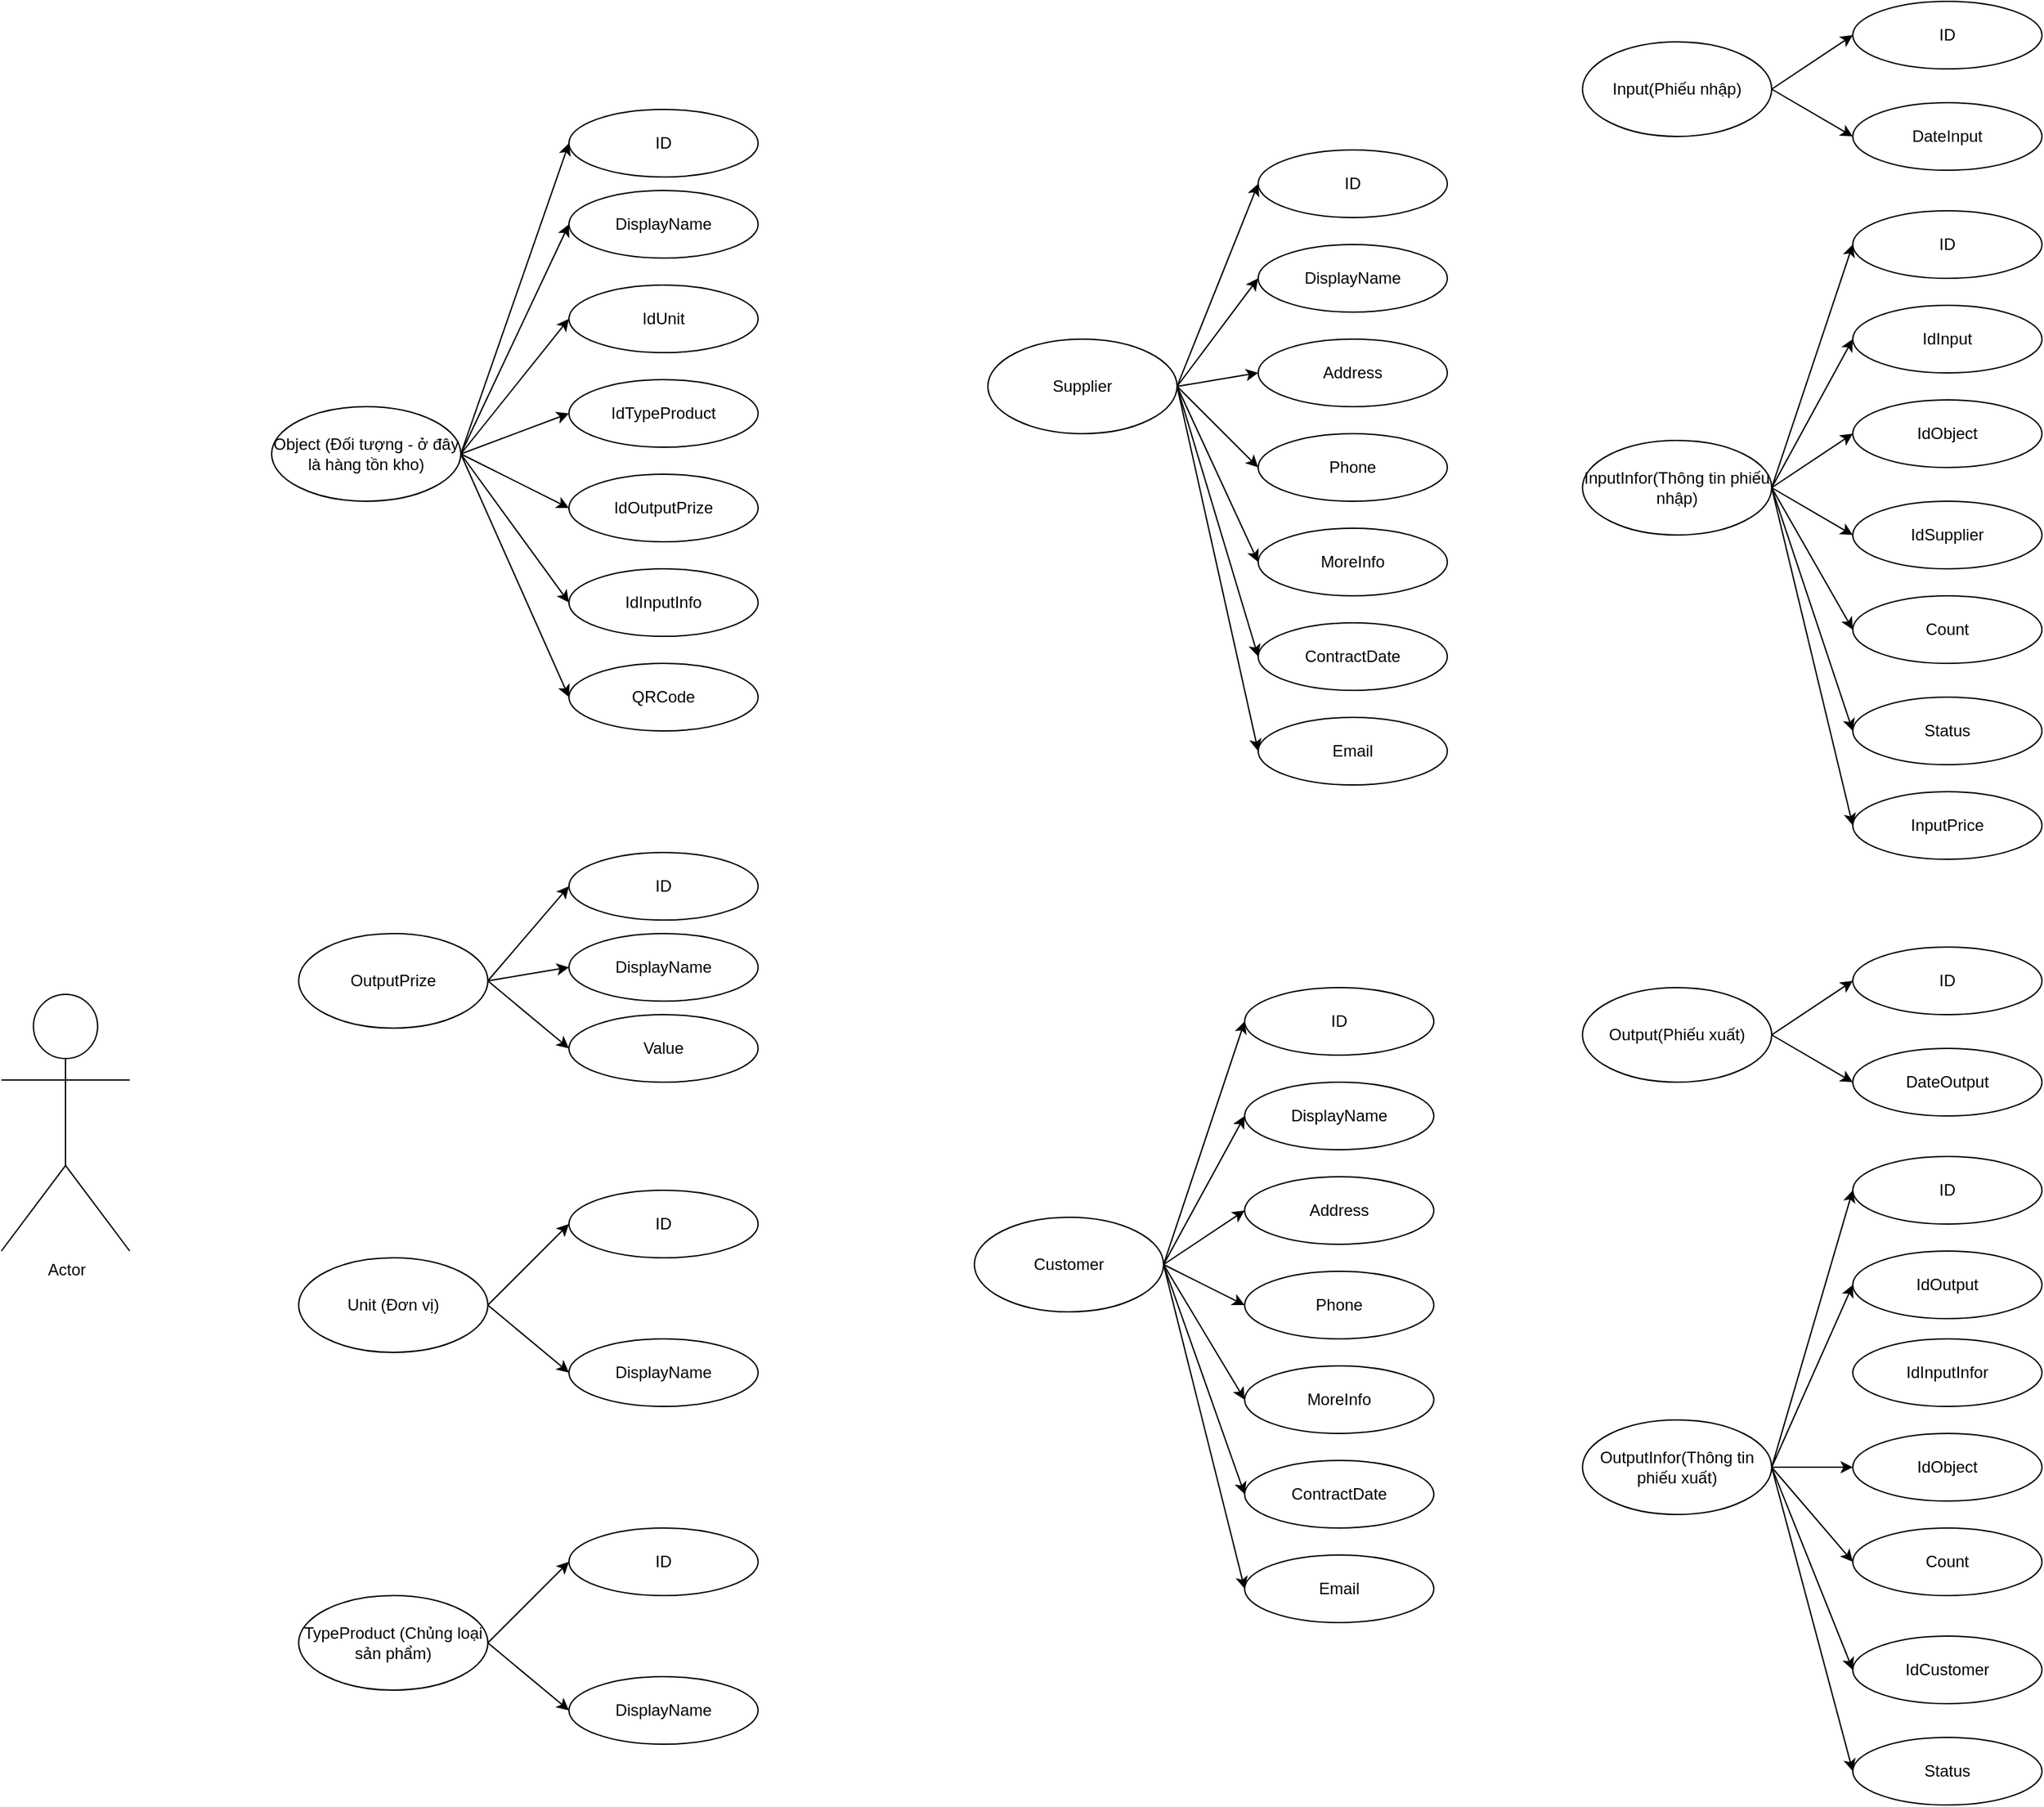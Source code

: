 <mxfile version="19.0.3" type="device"><diagram id="1-9wBoq4ia3zPgAK1Xjo" name="Page-1"><mxGraphModel dx="1345" dy="683" grid="1" gridSize="10" guides="1" tooltips="1" connect="1" arrows="1" fold="1" page="1" pageScale="1" pageWidth="850" pageHeight="1100" math="0" shadow="0"><root><mxCell id="0"/><mxCell id="1" parent="0"/><mxCell id="SU_iy97DFaZM8FTyChjM-1" value="Actor" style="shape=umlActor;verticalLabelPosition=bottom;verticalAlign=top;html=1;" parent="1" vertex="1"><mxGeometry x="100" y="745" width="95" height="190" as="geometry"/></mxCell><mxCell id="SU_iy97DFaZM8FTyChjM-21" value="Object (Đối tượng - ở đây là hàng tồn kho)" style="ellipse;whiteSpace=wrap;html=1;" parent="1" vertex="1"><mxGeometry x="300" y="310" width="140" height="70" as="geometry"/></mxCell><mxCell id="SU_iy97DFaZM8FTyChjM-22" value="Unit (Đơn vị)" style="ellipse;whiteSpace=wrap;html=1;" parent="1" vertex="1"><mxGeometry x="320" y="940" width="140" height="70" as="geometry"/></mxCell><mxCell id="SU_iy97DFaZM8FTyChjM-23" value="Supplier" style="ellipse;whiteSpace=wrap;html=1;" parent="1" vertex="1"><mxGeometry x="830" y="260" width="140" height="70" as="geometry"/></mxCell><mxCell id="SU_iy97DFaZM8FTyChjM-30" value="Input(Phiếu nhập)" style="ellipse;whiteSpace=wrap;html=1;" parent="1" vertex="1"><mxGeometry x="1270" y="40" width="140" height="70" as="geometry"/></mxCell><mxCell id="SU_iy97DFaZM8FTyChjM-33" value="DisplayName" style="ellipse;whiteSpace=wrap;html=1;" parent="1" vertex="1"><mxGeometry x="520" y="150" width="140" height="50" as="geometry"/></mxCell><mxCell id="SU_iy97DFaZM8FTyChjM-34" value="ID" style="ellipse;whiteSpace=wrap;html=1;" parent="1" vertex="1"><mxGeometry x="520" y="90" width="140" height="50" as="geometry"/></mxCell><mxCell id="SU_iy97DFaZM8FTyChjM-35" value="" style="endArrow=classic;html=1;rounded=0;fontSize=17;exitX=1;exitY=0.5;exitDx=0;exitDy=0;entryX=0;entryY=0.5;entryDx=0;entryDy=0;" parent="1" source="SU_iy97DFaZM8FTyChjM-21" target="SU_iy97DFaZM8FTyChjM-34" edge="1"><mxGeometry width="50" height="50" relative="1" as="geometry"><mxPoint x="480" y="370" as="sourcePoint"/><mxPoint x="530" y="320" as="targetPoint"/></mxGeometry></mxCell><mxCell id="SU_iy97DFaZM8FTyChjM-36" value="" style="endArrow=classic;html=1;rounded=0;fontSize=17;exitX=1;exitY=0.5;exitDx=0;exitDy=0;entryX=0;entryY=0.5;entryDx=0;entryDy=0;" parent="1" source="SU_iy97DFaZM8FTyChjM-21" target="SU_iy97DFaZM8FTyChjM-33" edge="1"><mxGeometry width="50" height="50" relative="1" as="geometry"><mxPoint x="480" y="370" as="sourcePoint"/><mxPoint x="530" y="320" as="targetPoint"/></mxGeometry></mxCell><mxCell id="SU_iy97DFaZM8FTyChjM-37" value="IdObject" style="ellipse;whiteSpace=wrap;html=1;" parent="1" vertex="1"><mxGeometry x="1470" y="305" width="140" height="50" as="geometry"/></mxCell><mxCell id="SU_iy97DFaZM8FTyChjM-38" value="IdUnit" style="ellipse;whiteSpace=wrap;html=1;" parent="1" vertex="1"><mxGeometry x="520" y="220" width="140" height="50" as="geometry"/></mxCell><mxCell id="SU_iy97DFaZM8FTyChjM-40" value="ID" style="ellipse;whiteSpace=wrap;html=1;" parent="1" vertex="1"><mxGeometry x="520" y="890" width="140" height="50" as="geometry"/></mxCell><mxCell id="SU_iy97DFaZM8FTyChjM-41" value="DisplayName" style="ellipse;whiteSpace=wrap;html=1;" parent="1" vertex="1"><mxGeometry x="520" y="1000" width="140" height="50" as="geometry"/></mxCell><mxCell id="SU_iy97DFaZM8FTyChjM-45" value="" style="endArrow=classic;html=1;rounded=0;fontSize=17;exitX=1;exitY=0.5;exitDx=0;exitDy=0;entryX=0;entryY=0.5;entryDx=0;entryDy=0;" parent="1" source="SU_iy97DFaZM8FTyChjM-22" target="SU_iy97DFaZM8FTyChjM-41" edge="1"><mxGeometry width="50" height="50" relative="1" as="geometry"><mxPoint x="500" y="870" as="sourcePoint"/><mxPoint x="550" y="820" as="targetPoint"/></mxGeometry></mxCell><mxCell id="SU_iy97DFaZM8FTyChjM-47" value="" style="endArrow=classic;html=1;rounded=0;fontSize=17;exitX=1;exitY=0.5;exitDx=0;exitDy=0;entryX=0;entryY=0.5;entryDx=0;entryDy=0;" parent="1" source="SU_iy97DFaZM8FTyChjM-22" target="SU_iy97DFaZM8FTyChjM-40" edge="1"><mxGeometry width="50" height="50" relative="1" as="geometry"><mxPoint x="500" y="870" as="sourcePoint"/><mxPoint x="550" y="820" as="targetPoint"/></mxGeometry></mxCell><mxCell id="SU_iy97DFaZM8FTyChjM-50" value="ID" style="ellipse;whiteSpace=wrap;html=1;" parent="1" vertex="1"><mxGeometry x="1030" y="120" width="140" height="50" as="geometry"/></mxCell><mxCell id="SU_iy97DFaZM8FTyChjM-51" value="" style="endArrow=classic;html=1;rounded=0;fontSize=17;exitX=1;exitY=0.5;exitDx=0;exitDy=0;entryX=0;entryY=0.5;entryDx=0;entryDy=0;" parent="1" source="SU_iy97DFaZM8FTyChjM-23" target="SU_iy97DFaZM8FTyChjM-50" edge="1"><mxGeometry width="50" height="50" relative="1" as="geometry"><mxPoint x="1010" y="20" as="sourcePoint"/><mxPoint x="1060" y="-30" as="targetPoint"/></mxGeometry></mxCell><mxCell id="SU_iy97DFaZM8FTyChjM-52" value="DisplayName" style="ellipse;whiteSpace=wrap;html=1;" parent="1" vertex="1"><mxGeometry x="1030" y="190" width="140" height="50" as="geometry"/></mxCell><mxCell id="SU_iy97DFaZM8FTyChjM-53" value="Address" style="ellipse;whiteSpace=wrap;html=1;" parent="1" vertex="1"><mxGeometry x="1030" y="260" width="140" height="50" as="geometry"/></mxCell><mxCell id="SU_iy97DFaZM8FTyChjM-54" value="Phone" style="ellipse;whiteSpace=wrap;html=1;" parent="1" vertex="1"><mxGeometry x="1030" y="330" width="140" height="50" as="geometry"/></mxCell><mxCell id="SU_iy97DFaZM8FTyChjM-55" value="MoreInfo" style="ellipse;whiteSpace=wrap;html=1;" parent="1" vertex="1"><mxGeometry x="1030" y="400" width="140" height="50" as="geometry"/></mxCell><mxCell id="SU_iy97DFaZM8FTyChjM-56" value="ContractDate" style="ellipse;whiteSpace=wrap;html=1;" parent="1" vertex="1"><mxGeometry x="1030" y="470" width="140" height="50" as="geometry"/></mxCell><mxCell id="SU_iy97DFaZM8FTyChjM-57" value="" style="endArrow=classic;html=1;rounded=0;fontSize=17;exitX=1;exitY=0.5;exitDx=0;exitDy=0;entryX=0;entryY=0.5;entryDx=0;entryDy=0;" parent="1" source="SU_iy97DFaZM8FTyChjM-23" target="SU_iy97DFaZM8FTyChjM-52" edge="1"><mxGeometry width="50" height="50" relative="1" as="geometry"><mxPoint x="1010" y="20" as="sourcePoint"/><mxPoint x="1060" y="-30" as="targetPoint"/></mxGeometry></mxCell><mxCell id="SU_iy97DFaZM8FTyChjM-58" value="" style="endArrow=classic;html=1;rounded=0;fontSize=17;exitX=1;exitY=0.5;exitDx=0;exitDy=0;entryX=0;entryY=0.5;entryDx=0;entryDy=0;" parent="1" source="SU_iy97DFaZM8FTyChjM-23" target="SU_iy97DFaZM8FTyChjM-53" edge="1"><mxGeometry width="50" height="50" relative="1" as="geometry"><mxPoint x="1010" y="20" as="sourcePoint"/><mxPoint x="1060" y="-30" as="targetPoint"/></mxGeometry></mxCell><mxCell id="SU_iy97DFaZM8FTyChjM-59" value="" style="endArrow=classic;html=1;rounded=0;fontSize=17;exitX=1;exitY=0.5;exitDx=0;exitDy=0;entryX=0;entryY=0.5;entryDx=0;entryDy=0;" parent="1" source="SU_iy97DFaZM8FTyChjM-23" target="SU_iy97DFaZM8FTyChjM-54" edge="1"><mxGeometry width="50" height="50" relative="1" as="geometry"><mxPoint x="1010" y="20" as="sourcePoint"/><mxPoint x="1060" y="-30" as="targetPoint"/></mxGeometry></mxCell><mxCell id="SU_iy97DFaZM8FTyChjM-60" value="" style="endArrow=classic;html=1;rounded=0;fontSize=17;exitX=1;exitY=0.5;exitDx=0;exitDy=0;entryX=0;entryY=0.5;entryDx=0;entryDy=0;" parent="1" source="SU_iy97DFaZM8FTyChjM-23" target="SU_iy97DFaZM8FTyChjM-55" edge="1"><mxGeometry width="50" height="50" relative="1" as="geometry"><mxPoint x="1010" y="20" as="sourcePoint"/><mxPoint x="1060" y="-30" as="targetPoint"/></mxGeometry></mxCell><mxCell id="SU_iy97DFaZM8FTyChjM-61" value="" style="endArrow=classic;html=1;rounded=0;fontSize=17;exitX=1;exitY=0.5;exitDx=0;exitDy=0;entryX=0;entryY=0.5;entryDx=0;entryDy=0;" parent="1" source="SU_iy97DFaZM8FTyChjM-23" target="SU_iy97DFaZM8FTyChjM-56" edge="1"><mxGeometry width="50" height="50" relative="1" as="geometry"><mxPoint x="1010" y="20" as="sourcePoint"/><mxPoint x="1060" y="-30" as="targetPoint"/></mxGeometry></mxCell><mxCell id="SU_iy97DFaZM8FTyChjM-62" value="IdTypeProduct" style="ellipse;whiteSpace=wrap;html=1;" parent="1" vertex="1"><mxGeometry x="520" y="290" width="140" height="50" as="geometry"/></mxCell><mxCell id="SU_iy97DFaZM8FTyChjM-63" value="" style="endArrow=classic;html=1;rounded=0;fontSize=17;exitX=1;exitY=0.5;exitDx=0;exitDy=0;entryX=0;entryY=0.5;entryDx=0;entryDy=0;" parent="1" source="SU_iy97DFaZM8FTyChjM-21" target="SU_iy97DFaZM8FTyChjM-38" edge="1"><mxGeometry width="50" height="50" relative="1" as="geometry"><mxPoint x="480" y="370" as="sourcePoint"/><mxPoint x="530" y="320" as="targetPoint"/></mxGeometry></mxCell><mxCell id="SU_iy97DFaZM8FTyChjM-64" value="" style="endArrow=classic;html=1;rounded=0;fontSize=17;exitX=1;exitY=0.5;exitDx=0;exitDy=0;entryX=0;entryY=0.5;entryDx=0;entryDy=0;" parent="1" source="SU_iy97DFaZM8FTyChjM-21" target="SU_iy97DFaZM8FTyChjM-62" edge="1"><mxGeometry width="50" height="50" relative="1" as="geometry"><mxPoint x="480" y="370" as="sourcePoint"/><mxPoint x="530" y="320" as="targetPoint"/></mxGeometry></mxCell><mxCell id="SU_iy97DFaZM8FTyChjM-65" value="TypeProduct (Chủng loại sản phẩm)" style="ellipse;whiteSpace=wrap;html=1;" parent="1" vertex="1"><mxGeometry x="320" y="1190" width="140" height="70" as="geometry"/></mxCell><mxCell id="SU_iy97DFaZM8FTyChjM-66" value="ID" style="ellipse;whiteSpace=wrap;html=1;" parent="1" vertex="1"><mxGeometry x="520" y="1140" width="140" height="50" as="geometry"/></mxCell><mxCell id="SU_iy97DFaZM8FTyChjM-67" value="DisplayName" style="ellipse;whiteSpace=wrap;html=1;" parent="1" vertex="1"><mxGeometry x="520" y="1250" width="140" height="50" as="geometry"/></mxCell><mxCell id="SU_iy97DFaZM8FTyChjM-68" value="" style="endArrow=classic;html=1;rounded=0;fontSize=17;exitX=1;exitY=0.5;exitDx=0;exitDy=0;entryX=0;entryY=0.5;entryDx=0;entryDy=0;" parent="1" source="SU_iy97DFaZM8FTyChjM-65" target="SU_iy97DFaZM8FTyChjM-67" edge="1"><mxGeometry width="50" height="50" relative="1" as="geometry"><mxPoint x="500" y="1120" as="sourcePoint"/><mxPoint x="550" y="1070" as="targetPoint"/></mxGeometry></mxCell><mxCell id="SU_iy97DFaZM8FTyChjM-69" value="" style="endArrow=classic;html=1;rounded=0;fontSize=17;exitX=1;exitY=0.5;exitDx=0;exitDy=0;entryX=0;entryY=0.5;entryDx=0;entryDy=0;" parent="1" source="SU_iy97DFaZM8FTyChjM-65" target="SU_iy97DFaZM8FTyChjM-66" edge="1"><mxGeometry width="50" height="50" relative="1" as="geometry"><mxPoint x="500" y="1120" as="sourcePoint"/><mxPoint x="550" y="1070" as="targetPoint"/></mxGeometry></mxCell><mxCell id="SU_iy97DFaZM8FTyChjM-70" value="Customer" style="ellipse;whiteSpace=wrap;html=1;" parent="1" vertex="1"><mxGeometry x="820" y="910" width="140" height="70" as="geometry"/></mxCell><mxCell id="SU_iy97DFaZM8FTyChjM-71" value="ID" style="ellipse;whiteSpace=wrap;html=1;" parent="1" vertex="1"><mxGeometry x="1020" y="740" width="140" height="50" as="geometry"/></mxCell><mxCell id="SU_iy97DFaZM8FTyChjM-72" value="" style="endArrow=classic;html=1;rounded=0;fontSize=17;exitX=1;exitY=0.5;exitDx=0;exitDy=0;entryX=0;entryY=0.5;entryDx=0;entryDy=0;" parent="1" source="SU_iy97DFaZM8FTyChjM-70" target="SU_iy97DFaZM8FTyChjM-71" edge="1"><mxGeometry width="50" height="50" relative="1" as="geometry"><mxPoint x="1000" y="640" as="sourcePoint"/><mxPoint x="1050" y="590" as="targetPoint"/></mxGeometry></mxCell><mxCell id="SU_iy97DFaZM8FTyChjM-73" value="DisplayName" style="ellipse;whiteSpace=wrap;html=1;" parent="1" vertex="1"><mxGeometry x="1020" y="810" width="140" height="50" as="geometry"/></mxCell><mxCell id="SU_iy97DFaZM8FTyChjM-74" value="Address" style="ellipse;whiteSpace=wrap;html=1;" parent="1" vertex="1"><mxGeometry x="1020" y="880" width="140" height="50" as="geometry"/></mxCell><mxCell id="SU_iy97DFaZM8FTyChjM-75" value="Phone" style="ellipse;whiteSpace=wrap;html=1;" parent="1" vertex="1"><mxGeometry x="1020" y="950" width="140" height="50" as="geometry"/></mxCell><mxCell id="SU_iy97DFaZM8FTyChjM-76" value="MoreInfo" style="ellipse;whiteSpace=wrap;html=1;" parent="1" vertex="1"><mxGeometry x="1020" y="1020" width="140" height="50" as="geometry"/></mxCell><mxCell id="SU_iy97DFaZM8FTyChjM-77" value="ContractDate" style="ellipse;whiteSpace=wrap;html=1;" parent="1" vertex="1"><mxGeometry x="1020" y="1090" width="140" height="50" as="geometry"/></mxCell><mxCell id="SU_iy97DFaZM8FTyChjM-78" value="" style="endArrow=classic;html=1;rounded=0;fontSize=17;exitX=1;exitY=0.5;exitDx=0;exitDy=0;entryX=0;entryY=0.5;entryDx=0;entryDy=0;" parent="1" source="SU_iy97DFaZM8FTyChjM-70" target="SU_iy97DFaZM8FTyChjM-73" edge="1"><mxGeometry width="50" height="50" relative="1" as="geometry"><mxPoint x="1000" y="640" as="sourcePoint"/><mxPoint x="1050" y="590" as="targetPoint"/></mxGeometry></mxCell><mxCell id="SU_iy97DFaZM8FTyChjM-79" value="" style="endArrow=classic;html=1;rounded=0;fontSize=17;exitX=1;exitY=0.5;exitDx=0;exitDy=0;entryX=0;entryY=0.5;entryDx=0;entryDy=0;" parent="1" source="SU_iy97DFaZM8FTyChjM-70" target="SU_iy97DFaZM8FTyChjM-74" edge="1"><mxGeometry width="50" height="50" relative="1" as="geometry"><mxPoint x="1000" y="640" as="sourcePoint"/><mxPoint x="1050" y="590" as="targetPoint"/></mxGeometry></mxCell><mxCell id="SU_iy97DFaZM8FTyChjM-80" value="" style="endArrow=classic;html=1;rounded=0;fontSize=17;exitX=1;exitY=0.5;exitDx=0;exitDy=0;entryX=0;entryY=0.5;entryDx=0;entryDy=0;" parent="1" source="SU_iy97DFaZM8FTyChjM-70" target="SU_iy97DFaZM8FTyChjM-75" edge="1"><mxGeometry width="50" height="50" relative="1" as="geometry"><mxPoint x="1000" y="640" as="sourcePoint"/><mxPoint x="1050" y="590" as="targetPoint"/></mxGeometry></mxCell><mxCell id="SU_iy97DFaZM8FTyChjM-81" value="" style="endArrow=classic;html=1;rounded=0;fontSize=17;exitX=1;exitY=0.5;exitDx=0;exitDy=0;entryX=0;entryY=0.5;entryDx=0;entryDy=0;" parent="1" source="SU_iy97DFaZM8FTyChjM-70" target="SU_iy97DFaZM8FTyChjM-76" edge="1"><mxGeometry width="50" height="50" relative="1" as="geometry"><mxPoint x="1000" y="640" as="sourcePoint"/><mxPoint x="1050" y="590" as="targetPoint"/></mxGeometry></mxCell><mxCell id="SU_iy97DFaZM8FTyChjM-82" value="" style="endArrow=classic;html=1;rounded=0;fontSize=17;exitX=1;exitY=0.5;exitDx=0;exitDy=0;entryX=0;entryY=0.5;entryDx=0;entryDy=0;" parent="1" source="SU_iy97DFaZM8FTyChjM-70" target="SU_iy97DFaZM8FTyChjM-77" edge="1"><mxGeometry width="50" height="50" relative="1" as="geometry"><mxPoint x="1000" y="640" as="sourcePoint"/><mxPoint x="1050" y="590" as="targetPoint"/></mxGeometry></mxCell><mxCell id="SU_iy97DFaZM8FTyChjM-83" value="ID" style="ellipse;whiteSpace=wrap;html=1;" parent="1" vertex="1"><mxGeometry x="1470" y="10" width="140" height="50" as="geometry"/></mxCell><mxCell id="SU_iy97DFaZM8FTyChjM-84" value="IdSupplier" style="ellipse;whiteSpace=wrap;html=1;" parent="1" vertex="1"><mxGeometry x="1470" y="380" width="140" height="50" as="geometry"/></mxCell><mxCell id="SU_iy97DFaZM8FTyChjM-85" value="Count" style="ellipse;whiteSpace=wrap;html=1;" parent="1" vertex="1"><mxGeometry x="1470" y="450" width="140" height="50" as="geometry"/></mxCell><mxCell id="SU_iy97DFaZM8FTyChjM-86" value="InputPrice" style="ellipse;whiteSpace=wrap;html=1;" parent="1" vertex="1"><mxGeometry x="1470" y="595" width="140" height="50" as="geometry"/></mxCell><mxCell id="SU_iy97DFaZM8FTyChjM-87" value="DateInput" style="ellipse;whiteSpace=wrap;html=1;" parent="1" vertex="1"><mxGeometry x="1470" y="85" width="140" height="50" as="geometry"/></mxCell><mxCell id="SU_iy97DFaZM8FTyChjM-88" value="InputInfor(Thông tin phiếu nhập)" style="ellipse;whiteSpace=wrap;html=1;" parent="1" vertex="1"><mxGeometry x="1270" y="335" width="140" height="70" as="geometry"/></mxCell><mxCell id="SU_iy97DFaZM8FTyChjM-89" value="" style="endArrow=classic;html=1;rounded=0;fontSize=17;exitX=1;exitY=0.5;exitDx=0;exitDy=0;entryX=0;entryY=0.5;entryDx=0;entryDy=0;" parent="1" source="SU_iy97DFaZM8FTyChjM-30" target="SU_iy97DFaZM8FTyChjM-83" edge="1"><mxGeometry width="50" height="50" relative="1" as="geometry"><mxPoint x="1450" y="-205" as="sourcePoint"/><mxPoint x="1500" y="-255" as="targetPoint"/></mxGeometry></mxCell><mxCell id="SU_iy97DFaZM8FTyChjM-90" value="" style="endArrow=classic;html=1;rounded=0;fontSize=17;exitX=1;exitY=0.5;exitDx=0;exitDy=0;entryX=0;entryY=0.5;entryDx=0;entryDy=0;" parent="1" source="SU_iy97DFaZM8FTyChjM-30" target="SU_iy97DFaZM8FTyChjM-87" edge="1"><mxGeometry width="50" height="50" relative="1" as="geometry"><mxPoint x="1450" y="-205" as="sourcePoint"/><mxPoint x="1500" y="-255" as="targetPoint"/></mxGeometry></mxCell><mxCell id="SU_iy97DFaZM8FTyChjM-91" value="ID" style="ellipse;whiteSpace=wrap;html=1;" parent="1" vertex="1"><mxGeometry x="1470" y="165" width="140" height="50" as="geometry"/></mxCell><mxCell id="SU_iy97DFaZM8FTyChjM-92" value="IdInput" style="ellipse;whiteSpace=wrap;html=1;" parent="1" vertex="1"><mxGeometry x="1470" y="235" width="140" height="50" as="geometry"/></mxCell><mxCell id="SU_iy97DFaZM8FTyChjM-93" value="" style="endArrow=classic;html=1;rounded=0;fontSize=17;exitX=1;exitY=0.5;exitDx=0;exitDy=0;entryX=0;entryY=0.5;entryDx=0;entryDy=0;" parent="1" source="SU_iy97DFaZM8FTyChjM-88" target="SU_iy97DFaZM8FTyChjM-91" edge="1"><mxGeometry width="50" height="50" relative="1" as="geometry"><mxPoint x="1450" y="-205" as="sourcePoint"/><mxPoint x="1500" y="-255" as="targetPoint"/></mxGeometry></mxCell><mxCell id="SU_iy97DFaZM8FTyChjM-94" value="" style="endArrow=classic;html=1;rounded=0;fontSize=17;exitX=1;exitY=0.5;exitDx=0;exitDy=0;entryX=0;entryY=0.5;entryDx=0;entryDy=0;" parent="1" source="SU_iy97DFaZM8FTyChjM-88" target="SU_iy97DFaZM8FTyChjM-92" edge="1"><mxGeometry width="50" height="50" relative="1" as="geometry"><mxPoint x="1450" y="-205" as="sourcePoint"/><mxPoint x="1500" y="-255" as="targetPoint"/></mxGeometry></mxCell><mxCell id="SU_iy97DFaZM8FTyChjM-95" value="" style="endArrow=classic;html=1;rounded=0;fontSize=17;exitX=1;exitY=0.5;exitDx=0;exitDy=0;entryX=0;entryY=0.5;entryDx=0;entryDy=0;" parent="1" source="SU_iy97DFaZM8FTyChjM-88" target="SU_iy97DFaZM8FTyChjM-37" edge="1"><mxGeometry width="50" height="50" relative="1" as="geometry"><mxPoint x="1450" y="-205" as="sourcePoint"/><mxPoint x="1500" y="-255" as="targetPoint"/></mxGeometry></mxCell><mxCell id="SU_iy97DFaZM8FTyChjM-96" value="" style="endArrow=classic;html=1;rounded=0;fontSize=17;exitX=1;exitY=0.5;exitDx=0;exitDy=0;entryX=0;entryY=0.5;entryDx=0;entryDy=0;" parent="1" source="SU_iy97DFaZM8FTyChjM-88" target="SU_iy97DFaZM8FTyChjM-84" edge="1"><mxGeometry width="50" height="50" relative="1" as="geometry"><mxPoint x="1450" y="-205" as="sourcePoint"/><mxPoint x="1500" y="-255" as="targetPoint"/></mxGeometry></mxCell><mxCell id="SU_iy97DFaZM8FTyChjM-97" value="" style="endArrow=classic;html=1;rounded=0;fontSize=17;exitX=1;exitY=0.5;exitDx=0;exitDy=0;entryX=0;entryY=0.5;entryDx=0;entryDy=0;" parent="1" source="SU_iy97DFaZM8FTyChjM-88" target="SU_iy97DFaZM8FTyChjM-85" edge="1"><mxGeometry width="50" height="50" relative="1" as="geometry"><mxPoint x="1450" y="-205" as="sourcePoint"/><mxPoint x="1500" y="-255" as="targetPoint"/></mxGeometry></mxCell><mxCell id="SU_iy97DFaZM8FTyChjM-98" value="" style="endArrow=classic;html=1;rounded=0;fontSize=17;exitX=1;exitY=0.5;exitDx=0;exitDy=0;entryX=0;entryY=0.5;entryDx=0;entryDy=0;" parent="1" source="SU_iy97DFaZM8FTyChjM-88" target="SU_iy97DFaZM8FTyChjM-86" edge="1"><mxGeometry width="50" height="50" relative="1" as="geometry"><mxPoint x="1450" y="-205" as="sourcePoint"/><mxPoint x="1500" y="-255" as="targetPoint"/></mxGeometry></mxCell><mxCell id="SU_iy97DFaZM8FTyChjM-99" value="Status" style="ellipse;whiteSpace=wrap;html=1;" parent="1" vertex="1"><mxGeometry x="1470" y="525" width="140" height="50" as="geometry"/></mxCell><mxCell id="SU_iy97DFaZM8FTyChjM-101" value="" style="endArrow=classic;html=1;rounded=0;fontSize=17;exitX=1;exitY=0.5;exitDx=0;exitDy=0;entryX=0;entryY=0.5;entryDx=0;entryDy=0;" parent="1" source="SU_iy97DFaZM8FTyChjM-88" target="SU_iy97DFaZM8FTyChjM-99" edge="1"><mxGeometry width="50" height="50" relative="1" as="geometry"><mxPoint x="1450" y="-205" as="sourcePoint"/><mxPoint x="1500" y="-255" as="targetPoint"/></mxGeometry></mxCell><mxCell id="SU_iy97DFaZM8FTyChjM-102" value="Output(Phiếu xuất)" style="ellipse;whiteSpace=wrap;html=1;" parent="1" vertex="1"><mxGeometry x="1270" y="740" width="140" height="70" as="geometry"/></mxCell><mxCell id="SU_iy97DFaZM8FTyChjM-103" value="IdObject" style="ellipse;whiteSpace=wrap;html=1;" parent="1" vertex="1"><mxGeometry x="1470" y="1070" width="140" height="50" as="geometry"/></mxCell><mxCell id="SU_iy97DFaZM8FTyChjM-104" value="ID" style="ellipse;whiteSpace=wrap;html=1;" parent="1" vertex="1"><mxGeometry x="1470" y="710" width="140" height="50" as="geometry"/></mxCell><mxCell id="SU_iy97DFaZM8FTyChjM-106" value="Count" style="ellipse;whiteSpace=wrap;html=1;" parent="1" vertex="1"><mxGeometry x="1470" y="1140" width="140" height="50" as="geometry"/></mxCell><mxCell id="SU_iy97DFaZM8FTyChjM-107" value="Status" style="ellipse;whiteSpace=wrap;html=1;" parent="1" vertex="1"><mxGeometry x="1470" y="1295" width="140" height="50" as="geometry"/></mxCell><mxCell id="SU_iy97DFaZM8FTyChjM-108" value="DateOutput" style="ellipse;whiteSpace=wrap;html=1;" parent="1" vertex="1"><mxGeometry x="1470" y="785" width="140" height="50" as="geometry"/></mxCell><mxCell id="SU_iy97DFaZM8FTyChjM-109" value="OutputInfor(Thông tin phiếu xuất)" style="ellipse;whiteSpace=wrap;html=1;" parent="1" vertex="1"><mxGeometry x="1270" y="1060" width="140" height="70" as="geometry"/></mxCell><mxCell id="SU_iy97DFaZM8FTyChjM-110" value="" style="endArrow=classic;html=1;rounded=0;fontSize=17;exitX=1;exitY=0.5;exitDx=0;exitDy=0;entryX=0;entryY=0.5;entryDx=0;entryDy=0;" parent="1" source="SU_iy97DFaZM8FTyChjM-102" target="SU_iy97DFaZM8FTyChjM-104" edge="1"><mxGeometry width="50" height="50" relative="1" as="geometry"><mxPoint x="1450" y="495" as="sourcePoint"/><mxPoint x="1500" y="445" as="targetPoint"/></mxGeometry></mxCell><mxCell id="SU_iy97DFaZM8FTyChjM-111" value="" style="endArrow=classic;html=1;rounded=0;fontSize=17;exitX=1;exitY=0.5;exitDx=0;exitDy=0;entryX=0;entryY=0.5;entryDx=0;entryDy=0;" parent="1" source="SU_iy97DFaZM8FTyChjM-102" target="SU_iy97DFaZM8FTyChjM-108" edge="1"><mxGeometry width="50" height="50" relative="1" as="geometry"><mxPoint x="1450" y="495" as="sourcePoint"/><mxPoint x="1500" y="445" as="targetPoint"/></mxGeometry></mxCell><mxCell id="SU_iy97DFaZM8FTyChjM-112" value="ID" style="ellipse;whiteSpace=wrap;html=1;" parent="1" vertex="1"><mxGeometry x="1470" y="865" width="140" height="50" as="geometry"/></mxCell><mxCell id="SU_iy97DFaZM8FTyChjM-113" value="IdOutput" style="ellipse;whiteSpace=wrap;html=1;" parent="1" vertex="1"><mxGeometry x="1470" y="935" width="140" height="50" as="geometry"/></mxCell><mxCell id="SU_iy97DFaZM8FTyChjM-114" value="" style="endArrow=classic;html=1;rounded=0;fontSize=17;exitX=1;exitY=0.5;exitDx=0;exitDy=0;entryX=0;entryY=0.5;entryDx=0;entryDy=0;" parent="1" source="SU_iy97DFaZM8FTyChjM-109" target="SU_iy97DFaZM8FTyChjM-112" edge="1"><mxGeometry width="50" height="50" relative="1" as="geometry"><mxPoint x="1450" y="495" as="sourcePoint"/><mxPoint x="1500" y="445" as="targetPoint"/></mxGeometry></mxCell><mxCell id="SU_iy97DFaZM8FTyChjM-115" value="" style="endArrow=classic;html=1;rounded=0;fontSize=17;exitX=1;exitY=0.5;exitDx=0;exitDy=0;entryX=0;entryY=0.5;entryDx=0;entryDy=0;" parent="1" source="SU_iy97DFaZM8FTyChjM-109" target="SU_iy97DFaZM8FTyChjM-113" edge="1"><mxGeometry width="50" height="50" relative="1" as="geometry"><mxPoint x="1450" y="495" as="sourcePoint"/><mxPoint x="1500" y="445" as="targetPoint"/></mxGeometry></mxCell><mxCell id="SU_iy97DFaZM8FTyChjM-116" value="" style="endArrow=classic;html=1;rounded=0;fontSize=17;exitX=1;exitY=0.5;exitDx=0;exitDy=0;entryX=0;entryY=0.5;entryDx=0;entryDy=0;" parent="1" source="SU_iy97DFaZM8FTyChjM-109" target="SU_iy97DFaZM8FTyChjM-103" edge="1"><mxGeometry width="50" height="50" relative="1" as="geometry"><mxPoint x="1450" y="495" as="sourcePoint"/><mxPoint x="1500" y="445" as="targetPoint"/></mxGeometry></mxCell><mxCell id="SU_iy97DFaZM8FTyChjM-118" value="" style="endArrow=classic;html=1;rounded=0;fontSize=17;exitX=1;exitY=0.5;exitDx=0;exitDy=0;entryX=0;entryY=0.5;entryDx=0;entryDy=0;" parent="1" source="SU_iy97DFaZM8FTyChjM-109" target="SU_iy97DFaZM8FTyChjM-106" edge="1"><mxGeometry width="50" height="50" relative="1" as="geometry"><mxPoint x="1450" y="495" as="sourcePoint"/><mxPoint x="1500" y="445" as="targetPoint"/></mxGeometry></mxCell><mxCell id="SU_iy97DFaZM8FTyChjM-120" value="IdCustomer" style="ellipse;whiteSpace=wrap;html=1;" parent="1" vertex="1"><mxGeometry x="1470" y="1220" width="140" height="50" as="geometry"/></mxCell><mxCell id="SU_iy97DFaZM8FTyChjM-121" value="" style="endArrow=classic;html=1;rounded=0;fontSize=17;exitX=1;exitY=0.5;exitDx=0;exitDy=0;entryX=0;entryY=0.5;entryDx=0;entryDy=0;" parent="1" source="SU_iy97DFaZM8FTyChjM-109" target="SU_iy97DFaZM8FTyChjM-107" edge="1"><mxGeometry width="50" height="50" relative="1" as="geometry"><mxPoint x="1450" y="495" as="sourcePoint"/><mxPoint x="1500" y="445" as="targetPoint"/></mxGeometry></mxCell><mxCell id="SU_iy97DFaZM8FTyChjM-125" value="OutputPrize" style="ellipse;whiteSpace=wrap;html=1;" parent="1" vertex="1"><mxGeometry x="320" y="700" width="140" height="70" as="geometry"/></mxCell><mxCell id="SU_iy97DFaZM8FTyChjM-126" value="ID" style="ellipse;whiteSpace=wrap;html=1;" parent="1" vertex="1"><mxGeometry x="520" y="640" width="140" height="50" as="geometry"/></mxCell><mxCell id="SU_iy97DFaZM8FTyChjM-127" value="DisplayName" style="ellipse;whiteSpace=wrap;html=1;" parent="1" vertex="1"><mxGeometry x="520" y="700" width="140" height="50" as="geometry"/></mxCell><mxCell id="SU_iy97DFaZM8FTyChjM-128" value="Value" style="ellipse;whiteSpace=wrap;html=1;" parent="1" vertex="1"><mxGeometry x="520" y="760" width="140" height="50" as="geometry"/></mxCell><mxCell id="SU_iy97DFaZM8FTyChjM-130" value="" style="endArrow=classic;html=1;rounded=0;fontSize=17;exitX=1;exitY=0.5;exitDx=0;exitDy=0;entryX=0;entryY=0.5;entryDx=0;entryDy=0;" parent="1" source="SU_iy97DFaZM8FTyChjM-125" target="SU_iy97DFaZM8FTyChjM-126" edge="1"><mxGeometry width="50" height="50" relative="1" as="geometry"><mxPoint x="500" y="460" as="sourcePoint"/><mxPoint x="550" y="410" as="targetPoint"/></mxGeometry></mxCell><mxCell id="SU_iy97DFaZM8FTyChjM-131" value="" style="endArrow=classic;html=1;rounded=0;fontSize=17;exitX=1;exitY=0.5;exitDx=0;exitDy=0;entryX=0;entryY=0.5;entryDx=0;entryDy=0;" parent="1" source="SU_iy97DFaZM8FTyChjM-125" target="SU_iy97DFaZM8FTyChjM-127" edge="1"><mxGeometry width="50" height="50" relative="1" as="geometry"><mxPoint x="500" y="460" as="sourcePoint"/><mxPoint x="550" y="410" as="targetPoint"/></mxGeometry></mxCell><mxCell id="SU_iy97DFaZM8FTyChjM-132" value="" style="endArrow=classic;html=1;rounded=0;fontSize=17;exitX=1;exitY=0.5;exitDx=0;exitDy=0;entryX=0;entryY=0.5;entryDx=0;entryDy=0;" parent="1" source="SU_iy97DFaZM8FTyChjM-125" target="SU_iy97DFaZM8FTyChjM-128" edge="1"><mxGeometry width="50" height="50" relative="1" as="geometry"><mxPoint x="500" y="460" as="sourcePoint"/><mxPoint x="550" y="410" as="targetPoint"/></mxGeometry></mxCell><mxCell id="SU_iy97DFaZM8FTyChjM-133" value="IdOutputPrize" style="ellipse;whiteSpace=wrap;html=1;" parent="1" vertex="1"><mxGeometry x="520" y="360" width="140" height="50" as="geometry"/></mxCell><mxCell id="SU_iy97DFaZM8FTyChjM-134" value="" style="endArrow=classic;html=1;rounded=0;fontSize=17;exitX=1;exitY=0.5;exitDx=0;exitDy=0;entryX=0;entryY=0.5;entryDx=0;entryDy=0;" parent="1" source="SU_iy97DFaZM8FTyChjM-21" target="SU_iy97DFaZM8FTyChjM-144" edge="1"><mxGeometry width="50" height="50" relative="1" as="geometry"><mxPoint x="480" y="370" as="sourcePoint"/><mxPoint x="530" y="320" as="targetPoint"/></mxGeometry></mxCell><mxCell id="SU_iy97DFaZM8FTyChjM-135" value="QRCode" style="ellipse;whiteSpace=wrap;html=1;" parent="1" vertex="1"><mxGeometry x="520" y="500" width="140" height="50" as="geometry"/></mxCell><mxCell id="SU_iy97DFaZM8FTyChjM-137" value="" style="endArrow=classic;html=1;rounded=0;fontSize=17;exitX=1;exitY=0.5;exitDx=0;exitDy=0;entryX=0;entryY=0.5;entryDx=0;entryDy=0;" parent="1" source="SU_iy97DFaZM8FTyChjM-21" target="SU_iy97DFaZM8FTyChjM-135" edge="1"><mxGeometry width="50" height="50" relative="1" as="geometry"><mxPoint x="480" y="370" as="sourcePoint"/><mxPoint x="530" y="320" as="targetPoint"/></mxGeometry></mxCell><mxCell id="SU_iy97DFaZM8FTyChjM-138" value="IdInputInfor" style="ellipse;whiteSpace=wrap;html=1;" parent="1" vertex="1"><mxGeometry x="1470" y="1000" width="140" height="50" as="geometry"/></mxCell><mxCell id="SU_iy97DFaZM8FTyChjM-142" value="" style="endArrow=classic;html=1;rounded=0;fontSize=17;exitX=1;exitY=0.5;exitDx=0;exitDy=0;entryX=0;entryY=0.5;entryDx=0;entryDy=0;" parent="1" source="SU_iy97DFaZM8FTyChjM-109" target="SU_iy97DFaZM8FTyChjM-120" edge="1"><mxGeometry width="50" height="50" relative="1" as="geometry"><mxPoint x="1450" y="495" as="sourcePoint"/><mxPoint x="1500" y="445" as="targetPoint"/></mxGeometry></mxCell><mxCell id="SU_iy97DFaZM8FTyChjM-144" value="IdInputInfo" style="ellipse;whiteSpace=wrap;html=1;" parent="1" vertex="1"><mxGeometry x="520" y="430" width="140" height="50" as="geometry"/></mxCell><mxCell id="SU_iy97DFaZM8FTyChjM-146" value="" style="endArrow=classic;html=1;rounded=0;fontSize=17;exitX=1;exitY=0.5;exitDx=0;exitDy=0;entryX=0;entryY=0.5;entryDx=0;entryDy=0;" parent="1" source="SU_iy97DFaZM8FTyChjM-21" target="SU_iy97DFaZM8FTyChjM-133" edge="1"><mxGeometry width="50" height="50" relative="1" as="geometry"><mxPoint x="480" y="370" as="sourcePoint"/><mxPoint x="530" y="320" as="targetPoint"/></mxGeometry></mxCell><mxCell id="ZbbAR0ju6LS7Lnn2GK_E-1" value="Email" style="ellipse;whiteSpace=wrap;html=1;" vertex="1" parent="1"><mxGeometry x="1030" y="540" width="140" height="50" as="geometry"/></mxCell><mxCell id="ZbbAR0ju6LS7Lnn2GK_E-3" value="" style="endArrow=classic;html=1;rounded=0;fontSize=17;exitX=1;exitY=0.5;exitDx=0;exitDy=0;entryX=0;entryY=0.5;entryDx=0;entryDy=0;" edge="1" parent="1" source="SU_iy97DFaZM8FTyChjM-23" target="ZbbAR0ju6LS7Lnn2GK_E-1"><mxGeometry width="50" height="50" relative="1" as="geometry"><mxPoint x="1010" y="20" as="sourcePoint"/><mxPoint x="1060" y="-30" as="targetPoint"/></mxGeometry></mxCell><mxCell id="ZbbAR0ju6LS7Lnn2GK_E-4" value="Email" style="ellipse;whiteSpace=wrap;html=1;" vertex="1" parent="1"><mxGeometry x="1020" y="1160" width="140" height="50" as="geometry"/></mxCell><mxCell id="ZbbAR0ju6LS7Lnn2GK_E-6" value="" style="endArrow=classic;html=1;rounded=0;fontSize=17;exitX=1;exitY=0.5;exitDx=0;exitDy=0;entryX=0;entryY=0.5;entryDx=0;entryDy=0;" edge="1" parent="1" source="SU_iy97DFaZM8FTyChjM-70" target="ZbbAR0ju6LS7Lnn2GK_E-4"><mxGeometry width="50" height="50" relative="1" as="geometry"><mxPoint x="1000" y="640" as="sourcePoint"/><mxPoint x="1050" y="590" as="targetPoint"/></mxGeometry></mxCell></root></mxGraphModel></diagram></mxfile>